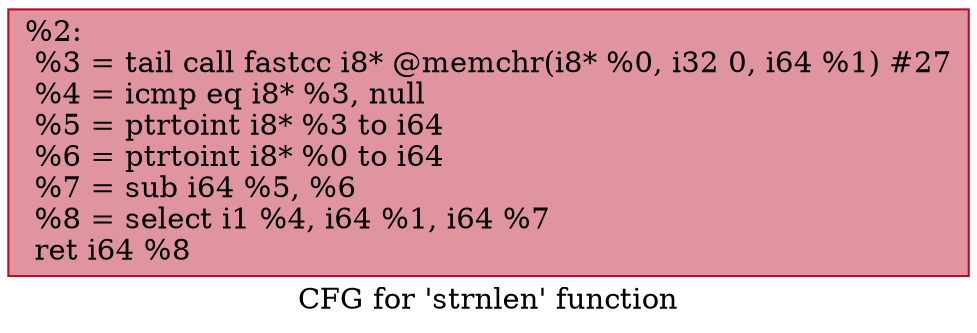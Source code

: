 digraph "CFG for 'strnlen' function" {
	label="CFG for 'strnlen' function";

	Node0x24dde30 [shape=record,color="#b70d28ff", style=filled, fillcolor="#b70d2870",label="{%2:\l  %3 = tail call fastcc i8* @memchr(i8* %0, i32 0, i64 %1) #27\l  %4 = icmp eq i8* %3, null\l  %5 = ptrtoint i8* %3 to i64\l  %6 = ptrtoint i8* %0 to i64\l  %7 = sub i64 %5, %6\l  %8 = select i1 %4, i64 %1, i64 %7\l  ret i64 %8\l}"];
}
